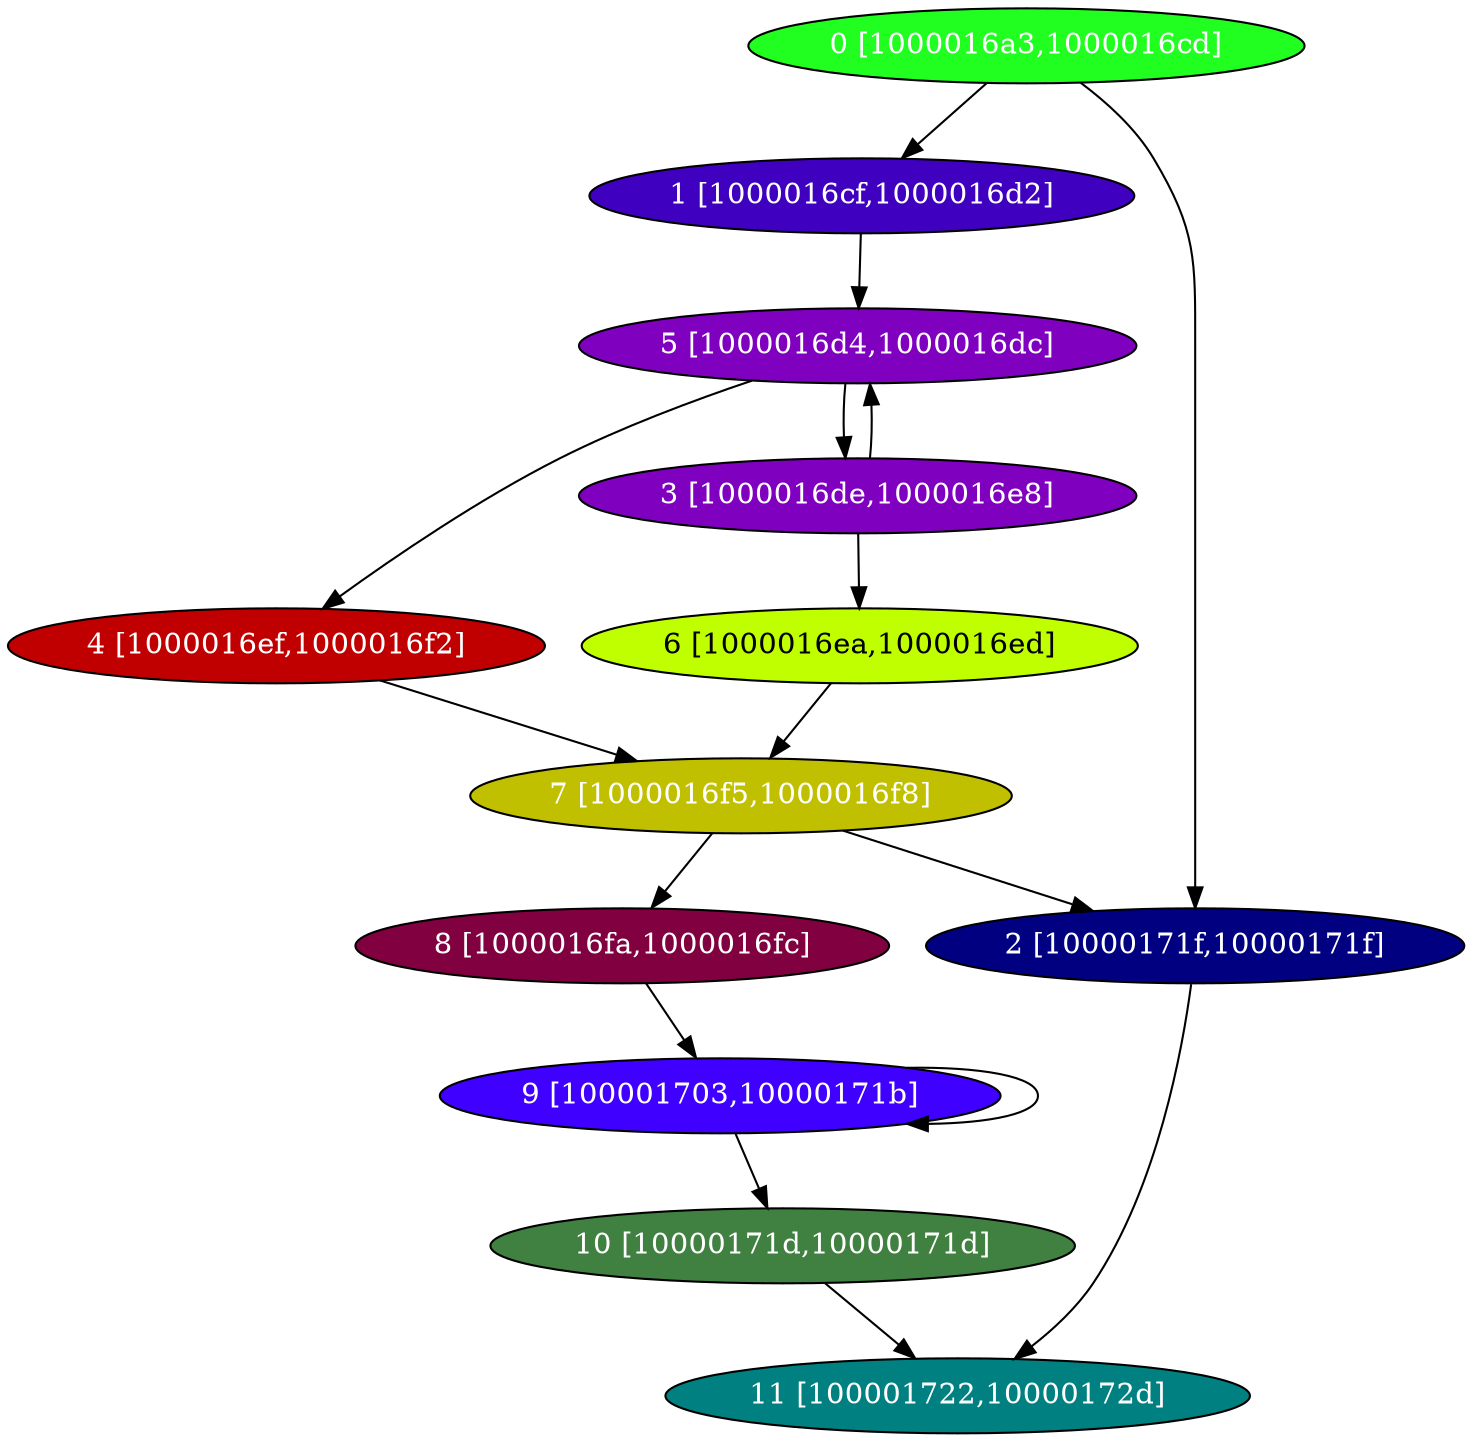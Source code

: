 diGraph hexdump{
	hexdump_0  [style=filled fillcolor="#20FF20" fontcolor="#ffffff" shape=oval label="0 [1000016a3,1000016cd]"]
	hexdump_1  [style=filled fillcolor="#4000C0" fontcolor="#ffffff" shape=oval label="1 [1000016cf,1000016d2]"]
	hexdump_2  [style=filled fillcolor="#000080" fontcolor="#ffffff" shape=oval label="2 [10000171f,10000171f]"]
	hexdump_3  [style=filled fillcolor="#8000C0" fontcolor="#ffffff" shape=oval label="3 [1000016de,1000016e8]"]
	hexdump_4  [style=filled fillcolor="#C00000" fontcolor="#ffffff" shape=oval label="4 [1000016ef,1000016f2]"]
	hexdump_5  [style=filled fillcolor="#8000C0" fontcolor="#ffffff" shape=oval label="5 [1000016d4,1000016dc]"]
	hexdump_6  [style=filled fillcolor="#C0FF00" fontcolor="#000000" shape=oval label="6 [1000016ea,1000016ed]"]
	hexdump_7  [style=filled fillcolor="#C0C000" fontcolor="#ffffff" shape=oval label="7 [1000016f5,1000016f8]"]
	hexdump_8  [style=filled fillcolor="#800040" fontcolor="#ffffff" shape=oval label="8 [1000016fa,1000016fc]"]
	hexdump_9  [style=filled fillcolor="#4000FF" fontcolor="#ffffff" shape=oval label="9 [100001703,10000171b]"]
	hexdump_a  [style=filled fillcolor="#408040" fontcolor="#ffffff" shape=oval label="10 [10000171d,10000171d]"]
	hexdump_b  [style=filled fillcolor="#008080" fontcolor="#ffffff" shape=oval label="11 [100001722,10000172d]"]

	hexdump_0 -> hexdump_1
	hexdump_0 -> hexdump_2
	hexdump_1 -> hexdump_5
	hexdump_2 -> hexdump_b
	hexdump_3 -> hexdump_5
	hexdump_3 -> hexdump_6
	hexdump_4 -> hexdump_7
	hexdump_5 -> hexdump_3
	hexdump_5 -> hexdump_4
	hexdump_6 -> hexdump_7
	hexdump_7 -> hexdump_2
	hexdump_7 -> hexdump_8
	hexdump_8 -> hexdump_9
	hexdump_9 -> hexdump_9
	hexdump_9 -> hexdump_a
	hexdump_a -> hexdump_b
}